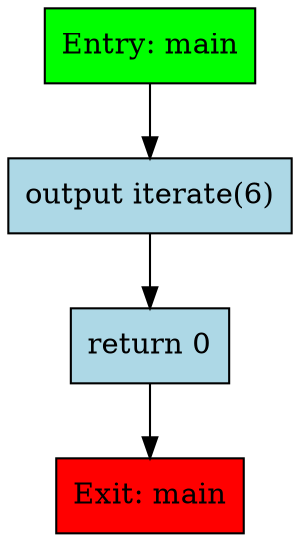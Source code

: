 digraph "main" {
  node [shape=box];
  0 [label="Entry: main", shape=box, fillcolor=green, style=filled];
  1 [label="output iterate(6)", shape=box, fillcolor=lightblue, style=filled];
  2 [label="return 0", shape=box, fillcolor=lightblue, style=filled];
  3 [label="Exit: main", shape=box, fillcolor=red, style=filled];
  0 -> 1;
  1 -> 2;
  2 -> 3;
}
